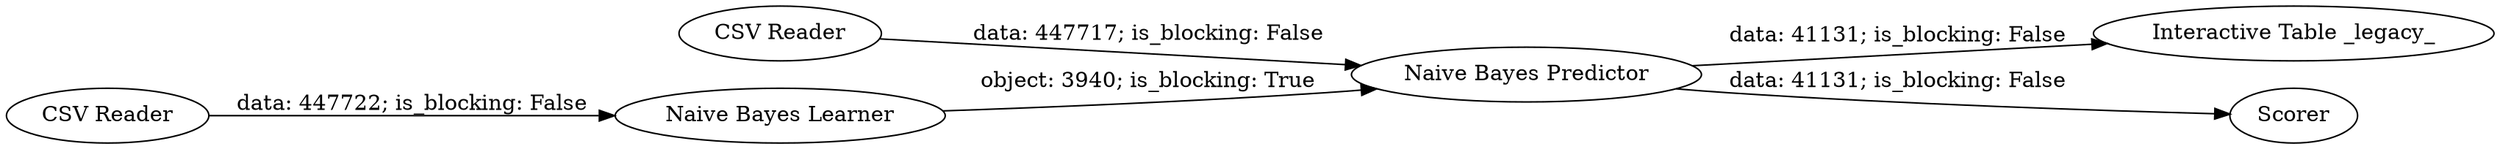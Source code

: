 digraph {
	"4079250674958079064_3" [label="CSV Reader"]
	"4079250674958079064_6" [label="Interactive Table _legacy_"]
	"4079250674958079064_4" [label="Naive Bayes Learner"]
	"4079250674958079064_1" [label="CSV Reader"]
	"4079250674958079064_5" [label="Naive Bayes Predictor"]
	"4079250674958079064_7" [label=Scorer]
	"4079250674958079064_3" -> "4079250674958079064_5" [label="data: 447717; is_blocking: False"]
	"4079250674958079064_5" -> "4079250674958079064_6" [label="data: 41131; is_blocking: False"]
	"4079250674958079064_1" -> "4079250674958079064_4" [label="data: 447722; is_blocking: False"]
	"4079250674958079064_5" -> "4079250674958079064_7" [label="data: 41131; is_blocking: False"]
	"4079250674958079064_4" -> "4079250674958079064_5" [label="object: 3940; is_blocking: True"]
	rankdir=LR
}
